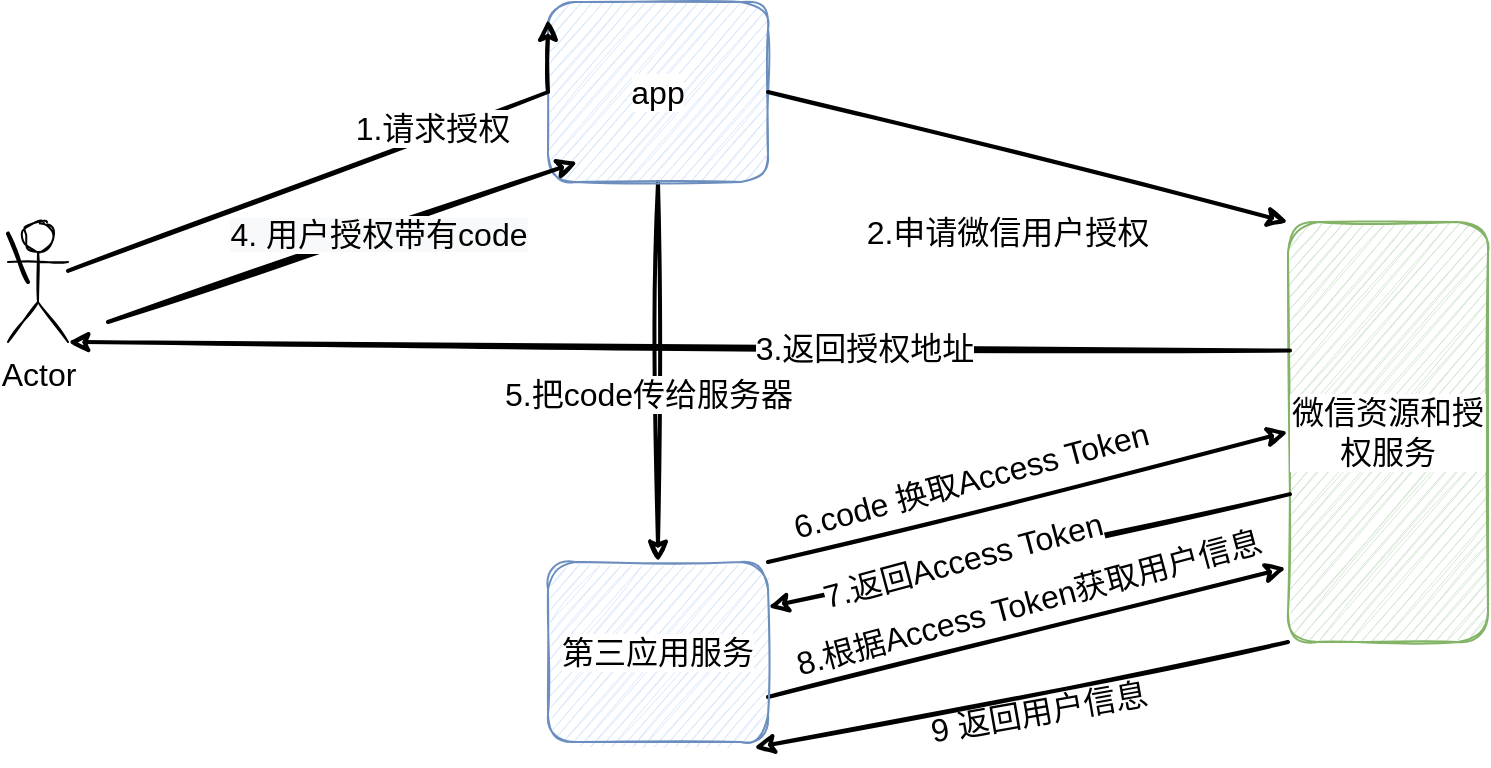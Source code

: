 <mxfile version="20.5.1" type="github">
  <diagram id="C5RBs43oDa-KdzZeNtuy" name="Page-1">
    <mxGraphModel dx="2249" dy="762" grid="1" gridSize="10" guides="1" tooltips="1" connect="1" arrows="1" fold="1" page="1" pageScale="1" pageWidth="827" pageHeight="1169" math="0" shadow="0">
      <root>
        <mxCell id="WIyWlLk6GJQsqaUBKTNV-0" />
        <mxCell id="WIyWlLk6GJQsqaUBKTNV-1" parent="WIyWlLk6GJQsqaUBKTNV-0" />
        <mxCell id="CEFkT6I1sK-ko6ua7co4-19" style="edgeStyle=orthogonalEdgeStyle;rounded=0;sketch=1;orthogonalLoop=1;jettySize=auto;html=1;exitX=0.5;exitY=1;exitDx=0;exitDy=0;entryX=0.5;entryY=0;entryDx=0;entryDy=0;strokeWidth=2;fontSize=16;" parent="WIyWlLk6GJQsqaUBKTNV-1" source="CEFkT6I1sK-ko6ua7co4-1" target="CEFkT6I1sK-ko6ua7co4-14" edge="1">
          <mxGeometry relative="1" as="geometry" />
        </mxCell>
        <mxCell id="CEFkT6I1sK-ko6ua7co4-22" value="5.把code传给服务器" style="edgeLabel;html=1;align=center;verticalAlign=middle;resizable=0;points=[];fontSize=16;" parent="CEFkT6I1sK-ko6ua7co4-19" vertex="1" connectable="0">
          <mxGeometry x="0.114" y="-5" relative="1" as="geometry">
            <mxPoint as="offset" />
          </mxGeometry>
        </mxCell>
        <mxCell id="CEFkT6I1sK-ko6ua7co4-1" value="app" style="rounded=1;whiteSpace=wrap;html=1;sketch=1;fontSize=16;labelBackgroundColor=default;fillColor=#dae8fc;strokeColor=#6c8ebf;" parent="WIyWlLk6GJQsqaUBKTNV-1" vertex="1">
          <mxGeometry x="90" y="60" width="110" height="90" as="geometry" />
        </mxCell>
        <mxCell id="CEFkT6I1sK-ko6ua7co4-29" style="edgeStyle=none;rounded=0;sketch=1;orthogonalLoop=1;jettySize=auto;html=1;exitX=0;exitY=1;exitDx=0;exitDy=0;entryX=0.936;entryY=1.033;entryDx=0;entryDy=0;entryPerimeter=0;strokeWidth=2;fontSize=16;" parent="WIyWlLk6GJQsqaUBKTNV-1" source="CEFkT6I1sK-ko6ua7co4-2" target="CEFkT6I1sK-ko6ua7co4-14" edge="1">
          <mxGeometry relative="1" as="geometry" />
        </mxCell>
        <mxCell id="CEFkT6I1sK-ko6ua7co4-2" value="微信资源和授权服务" style="rounded=1;whiteSpace=wrap;html=1;labelBackgroundColor=default;sketch=1;fontSize=16;fillColor=#d5e8d4;strokeColor=#82b366;" parent="WIyWlLk6GJQsqaUBKTNV-1" vertex="1">
          <mxGeometry x="460" y="170" width="100" height="210" as="geometry" />
        </mxCell>
        <mxCell id="CEFkT6I1sK-ko6ua7co4-4" value="" style="endArrow=classic;html=1;rounded=0;sketch=1;strokeWidth=2;fontSize=16;exitX=1;exitY=0.5;exitDx=0;exitDy=0;entryX=0;entryY=0;entryDx=0;entryDy=0;" parent="WIyWlLk6GJQsqaUBKTNV-1" source="CEFkT6I1sK-ko6ua7co4-1" target="CEFkT6I1sK-ko6ua7co4-2" edge="1">
          <mxGeometry width="50" height="50" relative="1" as="geometry">
            <mxPoint x="390" y="370" as="sourcePoint" />
            <mxPoint x="450" y="195" as="targetPoint" />
          </mxGeometry>
        </mxCell>
        <mxCell id="CEFkT6I1sK-ko6ua7co4-5" value="2.申请微信用户授权" style="text;html=1;strokeColor=none;fillColor=none;align=center;verticalAlign=middle;whiteSpace=wrap;rounded=0;labelBackgroundColor=default;sketch=1;fontSize=16;" parent="WIyWlLk6GJQsqaUBKTNV-1" vertex="1">
          <mxGeometry x="240" y="160" width="159.5" height="30" as="geometry" />
        </mxCell>
        <mxCell id="CEFkT6I1sK-ko6ua7co4-11" value="" style="endArrow=classic;html=1;rounded=0;sketch=1;strokeWidth=2;fontSize=16;entryX=0;entryY=0.097;entryDx=0;entryDy=0;entryPerimeter=0;startArrow=none;" parent="WIyWlLk6GJQsqaUBKTNV-1" source="CEFkT6I1sK-ko6ua7co4-9" target="CEFkT6I1sK-ko6ua7co4-1" edge="1">
          <mxGeometry width="50" height="50" relative="1" as="geometry">
            <mxPoint x="-170" y="200" as="sourcePoint" />
            <mxPoint x="-120" y="180" as="targetPoint" />
            <Array as="points">
              <mxPoint x="90" y="105" />
            </Array>
          </mxGeometry>
        </mxCell>
        <mxCell id="CEFkT6I1sK-ko6ua7co4-21" value="&lt;span style=&quot;&quot;&gt;1.请求授权&lt;/span&gt;" style="edgeLabel;html=1;align=center;verticalAlign=middle;resizable=0;points=[];fontSize=16;" parent="CEFkT6I1sK-ko6ua7co4-11" vertex="1" connectable="0">
          <mxGeometry x="0.337" y="3" relative="1" as="geometry">
            <mxPoint y="-1" as="offset" />
          </mxGeometry>
        </mxCell>
        <mxCell id="CEFkT6I1sK-ko6ua7co4-9" value="Actor" style="shape=umlActor;verticalLabelPosition=bottom;verticalAlign=top;html=1;labelBackgroundColor=default;sketch=1;fontSize=16;" parent="WIyWlLk6GJQsqaUBKTNV-1" vertex="1">
          <mxGeometry x="-180" y="170" width="30" height="60" as="geometry" />
        </mxCell>
        <mxCell id="CEFkT6I1sK-ko6ua7co4-13" value="" style="endArrow=none;html=1;rounded=0;sketch=1;strokeWidth=2;fontSize=16;entryX=0;entryY=0.097;entryDx=0;entryDy=0;entryPerimeter=0;" parent="WIyWlLk6GJQsqaUBKTNV-1" target="CEFkT6I1sK-ko6ua7co4-9" edge="1">
          <mxGeometry width="50" height="50" relative="1" as="geometry">
            <mxPoint x="-170" y="200" as="sourcePoint" />
            <mxPoint x="90" y="199.7" as="targetPoint" />
          </mxGeometry>
        </mxCell>
        <mxCell id="CEFkT6I1sK-ko6ua7co4-23" style="rounded=0;sketch=1;orthogonalLoop=1;jettySize=auto;html=1;exitX=1;exitY=0;exitDx=0;exitDy=0;entryX=0;entryY=0.5;entryDx=0;entryDy=0;strokeWidth=2;fontSize=16;" parent="WIyWlLk6GJQsqaUBKTNV-1" source="CEFkT6I1sK-ko6ua7co4-14" target="CEFkT6I1sK-ko6ua7co4-2" edge="1">
          <mxGeometry relative="1" as="geometry" />
        </mxCell>
        <mxCell id="CEFkT6I1sK-ko6ua7co4-24" value="6.code 换取Access Token" style="edgeLabel;html=1;align=center;verticalAlign=middle;resizable=0;points=[];fontSize=16;rotation=-15;" parent="CEFkT6I1sK-ko6ua7co4-23" vertex="1" connectable="0">
          <mxGeometry x="-0.249" y="-2" relative="1" as="geometry">
            <mxPoint x="3" y="-19" as="offset" />
          </mxGeometry>
        </mxCell>
        <mxCell id="CEFkT6I1sK-ko6ua7co4-27" style="edgeStyle=none;rounded=0;sketch=1;orthogonalLoop=1;jettySize=auto;html=1;exitX=1;exitY=0.75;exitDx=0;exitDy=0;entryX=-0.01;entryY=0.824;entryDx=0;entryDy=0;strokeWidth=2;fontSize=16;entryPerimeter=0;" parent="WIyWlLk6GJQsqaUBKTNV-1" source="CEFkT6I1sK-ko6ua7co4-14" target="CEFkT6I1sK-ko6ua7co4-2" edge="1">
          <mxGeometry relative="1" as="geometry" />
        </mxCell>
        <mxCell id="CEFkT6I1sK-ko6ua7co4-28" value="8.根据Access Token获取用户信息" style="edgeLabel;html=1;align=center;verticalAlign=middle;resizable=0;points=[];fontSize=16;rotation=-15;" parent="CEFkT6I1sK-ko6ua7co4-27" vertex="1" connectable="0">
          <mxGeometry x="-0.243" relative="1" as="geometry">
            <mxPoint x="32" y="-23" as="offset" />
          </mxGeometry>
        </mxCell>
        <mxCell id="CEFkT6I1sK-ko6ua7co4-14" value="第三应用服务" style="rounded=1;whiteSpace=wrap;html=1;sketch=1;fontSize=16;labelBackgroundColor=default;fillColor=#dae8fc;strokeColor=#6c8ebf;" parent="WIyWlLk6GJQsqaUBKTNV-1" vertex="1">
          <mxGeometry x="90" y="340" width="110" height="90" as="geometry" />
        </mxCell>
        <mxCell id="CEFkT6I1sK-ko6ua7co4-15" value="" style="endArrow=classic;html=1;rounded=0;sketch=1;strokeWidth=2;fontSize=16;entryX=1;entryY=1;entryDx=0;entryDy=0;entryPerimeter=0;exitX=0.01;exitY=0.306;exitDx=0;exitDy=0;exitPerimeter=0;" parent="WIyWlLk6GJQsqaUBKTNV-1" source="CEFkT6I1sK-ko6ua7co4-2" target="CEFkT6I1sK-ko6ua7co4-9" edge="1">
          <mxGeometry width="50" height="50" relative="1" as="geometry">
            <mxPoint x="390" y="330" as="sourcePoint" />
            <mxPoint x="440" y="290" as="targetPoint" />
          </mxGeometry>
        </mxCell>
        <mxCell id="CEFkT6I1sK-ko6ua7co4-16" value="3.返回授权地址" style="edgeLabel;html=1;align=center;verticalAlign=middle;resizable=0;points=[];fontSize=16;" parent="CEFkT6I1sK-ko6ua7co4-15" vertex="1" connectable="0">
          <mxGeometry x="-0.303" relative="1" as="geometry">
            <mxPoint as="offset" />
          </mxGeometry>
        </mxCell>
        <mxCell id="CEFkT6I1sK-ko6ua7co4-17" value="" style="endArrow=classic;html=1;rounded=0;sketch=1;strokeWidth=2;fontSize=16;" parent="WIyWlLk6GJQsqaUBKTNV-1" edge="1">
          <mxGeometry width="50" height="50" relative="1" as="geometry">
            <mxPoint x="-130" y="220" as="sourcePoint" />
            <mxPoint x="104.75" y="140" as="targetPoint" />
          </mxGeometry>
        </mxCell>
        <mxCell id="CEFkT6I1sK-ko6ua7co4-20" value="&lt;span style=&quot;background-color: rgb(248, 249, 250);&quot;&gt;4. 用户授权带有code&lt;/span&gt;" style="edgeLabel;html=1;align=center;verticalAlign=middle;resizable=0;points=[];fontSize=16;" parent="CEFkT6I1sK-ko6ua7co4-17" vertex="1" connectable="0">
          <mxGeometry x="0.14" y="-1" relative="1" as="geometry">
            <mxPoint as="offset" />
          </mxGeometry>
        </mxCell>
        <mxCell id="CEFkT6I1sK-ko6ua7co4-25" value="" style="endArrow=classic;html=1;rounded=0;sketch=1;strokeWidth=2;fontSize=16;entryX=1;entryY=0.25;entryDx=0;entryDy=0;exitX=0.01;exitY=0.648;exitDx=0;exitDy=0;exitPerimeter=0;" parent="WIyWlLk6GJQsqaUBKTNV-1" source="CEFkT6I1sK-ko6ua7co4-2" target="CEFkT6I1sK-ko6ua7co4-14" edge="1">
          <mxGeometry width="50" height="50" relative="1" as="geometry">
            <mxPoint x="390" y="340" as="sourcePoint" />
            <mxPoint x="440" y="290" as="targetPoint" />
          </mxGeometry>
        </mxCell>
        <mxCell id="CEFkT6I1sK-ko6ua7co4-26" value="7.返回Access Token" style="edgeLabel;html=1;align=center;verticalAlign=middle;resizable=0;points=[];fontSize=16;rotation=-15;" parent="CEFkT6I1sK-ko6ua7co4-25" vertex="1" connectable="0">
          <mxGeometry x="0.256" y="-3" relative="1" as="geometry">
            <mxPoint as="offset" />
          </mxGeometry>
        </mxCell>
        <mxCell id="CEFkT6I1sK-ko6ua7co4-30" value="9 返回用户信息" style="text;html=1;align=center;verticalAlign=middle;resizable=0;points=[];autosize=1;strokeColor=none;fillColor=none;fontSize=16;rotation=-10;" parent="WIyWlLk6GJQsqaUBKTNV-1" vertex="1">
          <mxGeometry x="269.5" y="400" width="130" height="30" as="geometry" />
        </mxCell>
      </root>
    </mxGraphModel>
  </diagram>
</mxfile>
